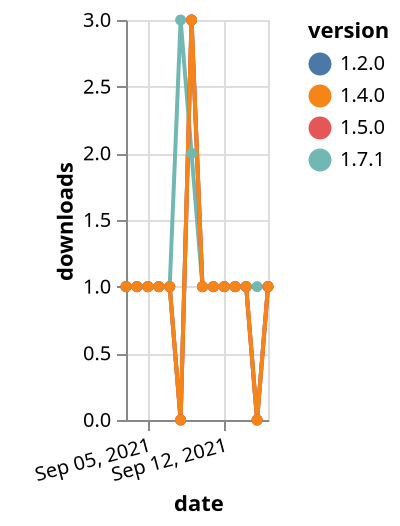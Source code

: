 {"$schema": "https://vega.github.io/schema/vega-lite/v5.json", "description": "A simple bar chart with embedded data.", "data": {"values": [{"date": "2021-09-03", "total": 170, "delta": 1, "version": "1.7.1"}, {"date": "2021-09-04", "total": 171, "delta": 1, "version": "1.7.1"}, {"date": "2021-09-05", "total": 172, "delta": 1, "version": "1.7.1"}, {"date": "2021-09-06", "total": 173, "delta": 1, "version": "1.7.1"}, {"date": "2021-09-07", "total": 174, "delta": 1, "version": "1.7.1"}, {"date": "2021-09-08", "total": 177, "delta": 3, "version": "1.7.1"}, {"date": "2021-09-09", "total": 179, "delta": 2, "version": "1.7.1"}, {"date": "2021-09-10", "total": 180, "delta": 1, "version": "1.7.1"}, {"date": "2021-09-11", "total": 181, "delta": 1, "version": "1.7.1"}, {"date": "2021-09-12", "total": 182, "delta": 1, "version": "1.7.1"}, {"date": "2021-09-13", "total": 183, "delta": 1, "version": "1.7.1"}, {"date": "2021-09-14", "total": 184, "delta": 1, "version": "1.7.1"}, {"date": "2021-09-15", "total": 185, "delta": 1, "version": "1.7.1"}, {"date": "2021-09-16", "total": 186, "delta": 1, "version": "1.7.1"}, {"date": "2021-09-03", "total": 242, "delta": 1, "version": "1.2.0"}, {"date": "2021-09-04", "total": 243, "delta": 1, "version": "1.2.0"}, {"date": "2021-09-05", "total": 244, "delta": 1, "version": "1.2.0"}, {"date": "2021-09-06", "total": 245, "delta": 1, "version": "1.2.0"}, {"date": "2021-09-07", "total": 246, "delta": 1, "version": "1.2.0"}, {"date": "2021-09-08", "total": 246, "delta": 0, "version": "1.2.0"}, {"date": "2021-09-09", "total": 249, "delta": 3, "version": "1.2.0"}, {"date": "2021-09-10", "total": 250, "delta": 1, "version": "1.2.0"}, {"date": "2021-09-11", "total": 251, "delta": 1, "version": "1.2.0"}, {"date": "2021-09-12", "total": 252, "delta": 1, "version": "1.2.0"}, {"date": "2021-09-13", "total": 253, "delta": 1, "version": "1.2.0"}, {"date": "2021-09-14", "total": 254, "delta": 1, "version": "1.2.0"}, {"date": "2021-09-15", "total": 254, "delta": 0, "version": "1.2.0"}, {"date": "2021-09-16", "total": 255, "delta": 1, "version": "1.2.0"}, {"date": "2021-09-03", "total": 194, "delta": 1, "version": "1.5.0"}, {"date": "2021-09-04", "total": 195, "delta": 1, "version": "1.5.0"}, {"date": "2021-09-05", "total": 196, "delta": 1, "version": "1.5.0"}, {"date": "2021-09-06", "total": 197, "delta": 1, "version": "1.5.0"}, {"date": "2021-09-07", "total": 198, "delta": 1, "version": "1.5.0"}, {"date": "2021-09-08", "total": 198, "delta": 0, "version": "1.5.0"}, {"date": "2021-09-09", "total": 201, "delta": 3, "version": "1.5.0"}, {"date": "2021-09-10", "total": 202, "delta": 1, "version": "1.5.0"}, {"date": "2021-09-11", "total": 203, "delta": 1, "version": "1.5.0"}, {"date": "2021-09-12", "total": 204, "delta": 1, "version": "1.5.0"}, {"date": "2021-09-13", "total": 205, "delta": 1, "version": "1.5.0"}, {"date": "2021-09-14", "total": 206, "delta": 1, "version": "1.5.0"}, {"date": "2021-09-15", "total": 206, "delta": 0, "version": "1.5.0"}, {"date": "2021-09-16", "total": 207, "delta": 1, "version": "1.5.0"}, {"date": "2021-09-03", "total": 196, "delta": 1, "version": "1.4.0"}, {"date": "2021-09-04", "total": 197, "delta": 1, "version": "1.4.0"}, {"date": "2021-09-05", "total": 198, "delta": 1, "version": "1.4.0"}, {"date": "2021-09-06", "total": 199, "delta": 1, "version": "1.4.0"}, {"date": "2021-09-07", "total": 200, "delta": 1, "version": "1.4.0"}, {"date": "2021-09-08", "total": 200, "delta": 0, "version": "1.4.0"}, {"date": "2021-09-09", "total": 203, "delta": 3, "version": "1.4.0"}, {"date": "2021-09-10", "total": 204, "delta": 1, "version": "1.4.0"}, {"date": "2021-09-11", "total": 205, "delta": 1, "version": "1.4.0"}, {"date": "2021-09-12", "total": 206, "delta": 1, "version": "1.4.0"}, {"date": "2021-09-13", "total": 207, "delta": 1, "version": "1.4.0"}, {"date": "2021-09-14", "total": 208, "delta": 1, "version": "1.4.0"}, {"date": "2021-09-15", "total": 208, "delta": 0, "version": "1.4.0"}, {"date": "2021-09-16", "total": 209, "delta": 1, "version": "1.4.0"}]}, "width": "container", "mark": {"type": "line", "point": {"filled": true}}, "encoding": {"x": {"field": "date", "type": "temporal", "timeUnit": "yearmonthdate", "title": "date", "axis": {"labelAngle": -15}}, "y": {"field": "delta", "type": "quantitative", "title": "downloads"}, "color": {"field": "version", "type": "nominal"}, "tooltip": {"field": "delta"}}}